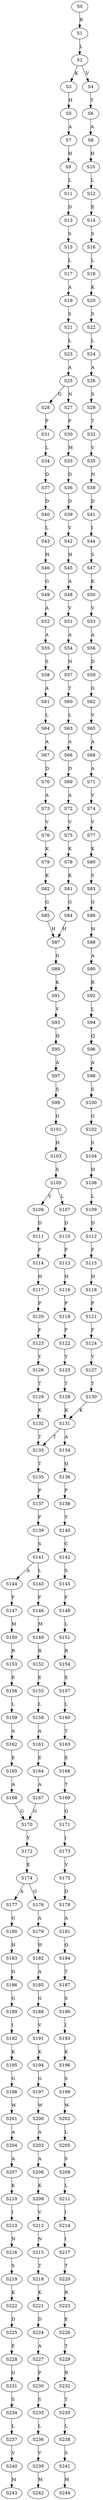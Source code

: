 strict digraph  {
	S0 -> S1 [ label = R ];
	S1 -> S2 [ label = L ];
	S2 -> S3 [ label = K ];
	S2 -> S4 [ label = V ];
	S3 -> S5 [ label = H ];
	S4 -> S6 [ label = Y ];
	S5 -> S7 [ label = A ];
	S6 -> S8 [ label = A ];
	S7 -> S9 [ label = H ];
	S8 -> S10 [ label = H ];
	S9 -> S11 [ label = L ];
	S10 -> S12 [ label = L ];
	S11 -> S13 [ label = D ];
	S12 -> S14 [ label = E ];
	S13 -> S15 [ label = S ];
	S14 -> S16 [ label = S ];
	S15 -> S17 [ label = L ];
	S16 -> S18 [ label = L ];
	S17 -> S19 [ label = A ];
	S18 -> S20 [ label = K ];
	S19 -> S21 [ label = S ];
	S20 -> S22 [ label = S ];
	S21 -> S23 [ label = L ];
	S22 -> S24 [ label = L ];
	S23 -> S25 [ label = A ];
	S24 -> S26 [ label = A ];
	S25 -> S27 [ label = N ];
	S25 -> S28 [ label = G ];
	S26 -> S29 [ label = S ];
	S27 -> S30 [ label = P ];
	S28 -> S31 [ label = P ];
	S29 -> S32 [ label = T ];
	S30 -> S33 [ label = M ];
	S31 -> S34 [ label = L ];
	S32 -> S35 [ label = V ];
	S33 -> S36 [ label = D ];
	S34 -> S37 [ label = D ];
	S35 -> S38 [ label = N ];
	S36 -> S39 [ label = D ];
	S37 -> S40 [ label = D ];
	S38 -> S41 [ label = D ];
	S39 -> S42 [ label = V ];
	S40 -> S43 [ label = L ];
	S41 -> S44 [ label = I ];
	S42 -> S45 [ label = H ];
	S43 -> S46 [ label = H ];
	S44 -> S47 [ label = S ];
	S45 -> S48 [ label = A ];
	S46 -> S49 [ label = G ];
	S47 -> S50 [ label = K ];
	S48 -> S51 [ label = V ];
	S49 -> S52 [ label = A ];
	S50 -> S53 [ label = V ];
	S51 -> S54 [ label = A ];
	S52 -> S55 [ label = A ];
	S53 -> S56 [ label = A ];
	S54 -> S57 [ label = N ];
	S55 -> S58 [ label = S ];
	S56 -> S59 [ label = D ];
	S57 -> S60 [ label = T ];
	S58 -> S61 [ label = A ];
	S59 -> S62 [ label = G ];
	S60 -> S63 [ label = L ];
	S61 -> S64 [ label = L ];
	S62 -> S65 [ label = V ];
	S63 -> S66 [ label = A ];
	S64 -> S67 [ label = A ];
	S65 -> S68 [ label = A ];
	S66 -> S69 [ label = D ];
	S67 -> S70 [ label = D ];
	S68 -> S71 [ label = A ];
	S69 -> S72 [ label = A ];
	S70 -> S73 [ label = A ];
	S71 -> S74 [ label = V ];
	S72 -> S75 [ label = V ];
	S73 -> S76 [ label = V ];
	S74 -> S77 [ label = V ];
	S75 -> S78 [ label = K ];
	S76 -> S79 [ label = K ];
	S77 -> S80 [ label = K ];
	S78 -> S81 [ label = K ];
	S79 -> S82 [ label = K ];
	S80 -> S83 [ label = S ];
	S81 -> S84 [ label = G ];
	S82 -> S85 [ label = G ];
	S83 -> S86 [ label = G ];
	S84 -> S87 [ label = H ];
	S85 -> S87 [ label = H ];
	S86 -> S88 [ label = H ];
	S87 -> S89 [ label = G ];
	S88 -> S90 [ label = A ];
	S89 -> S91 [ label = K ];
	S90 -> S92 [ label = R ];
	S91 -> S93 [ label = V ];
	S92 -> S94 [ label = L ];
	S93 -> S95 [ label = Q ];
	S94 -> S96 [ label = Q ];
	S95 -> S97 [ label = A ];
	S96 -> S98 [ label = A ];
	S97 -> S99 [ label = S ];
	S98 -> S100 [ label = S ];
	S99 -> S101 [ label = G ];
	S100 -> S102 [ label = G ];
	S101 -> S103 [ label = H ];
	S102 -> S104 [ label = S ];
	S103 -> S105 [ label = S ];
	S104 -> S106 [ label = H ];
	S105 -> S107 [ label = L ];
	S105 -> S108 [ label = V ];
	S106 -> S109 [ label = L ];
	S107 -> S110 [ label = D ];
	S108 -> S111 [ label = D ];
	S109 -> S112 [ label = D ];
	S110 -> S113 [ label = F ];
	S111 -> S114 [ label = F ];
	S112 -> S115 [ label = F ];
	S113 -> S116 [ label = H ];
	S114 -> S117 [ label = H ];
	S115 -> S118 [ label = H ];
	S116 -> S119 [ label = P ];
	S117 -> S120 [ label = P ];
	S118 -> S121 [ label = P ];
	S119 -> S122 [ label = F ];
	S120 -> S123 [ label = F ];
	S121 -> S124 [ label = F ];
	S122 -> S125 [ label = Y ];
	S123 -> S126 [ label = Y ];
	S124 -> S127 [ label = Y ];
	S125 -> S128 [ label = T ];
	S126 -> S129 [ label = T ];
	S127 -> S130 [ label = T ];
	S128 -> S131 [ label = K ];
	S129 -> S132 [ label = K ];
	S130 -> S131 [ label = K ];
	S131 -> S133 [ label = T ];
	S131 -> S134 [ label = A ];
	S132 -> S133 [ label = T ];
	S133 -> S135 [ label = T ];
	S134 -> S136 [ label = Q ];
	S135 -> S137 [ label = P ];
	S136 -> S138 [ label = P ];
	S137 -> S139 [ label = F ];
	S138 -> S140 [ label = Y ];
	S139 -> S141 [ label = S ];
	S140 -> S142 [ label = C ];
	S141 -> S143 [ label = L ];
	S141 -> S144 [ label = A ];
	S142 -> S145 [ label = S ];
	S143 -> S146 [ label = F ];
	S144 -> S147 [ label = F ];
	S145 -> S148 [ label = F ];
	S146 -> S149 [ label = M ];
	S147 -> S150 [ label = M ];
	S148 -> S151 [ label = L ];
	S149 -> S152 [ label = R ];
	S150 -> S153 [ label = R ];
	S151 -> S154 [ label = R ];
	S152 -> S155 [ label = E ];
	S153 -> S156 [ label = E ];
	S154 -> S157 [ label = E ];
	S155 -> S158 [ label = L ];
	S156 -> S159 [ label = L ];
	S157 -> S160 [ label = L ];
	S158 -> S161 [ label = A ];
	S159 -> S162 [ label = A ];
	S160 -> S163 [ label = T ];
	S161 -> S164 [ label = E ];
	S162 -> S165 [ label = E ];
	S163 -> S166 [ label = E ];
	S164 -> S167 [ label = A ];
	S165 -> S168 [ label = A ];
	S166 -> S169 [ label = T ];
	S167 -> S170 [ label = G ];
	S168 -> S170 [ label = G ];
	S169 -> S171 [ label = G ];
	S170 -> S172 [ label = Y ];
	S171 -> S173 [ label = I ];
	S172 -> S174 [ label = E ];
	S173 -> S175 [ label = V ];
	S174 -> S176 [ label = G ];
	S174 -> S177 [ label = A ];
	S175 -> S178 [ label = D ];
	S176 -> S179 [ label = A ];
	S177 -> S180 [ label = G ];
	S178 -> S181 [ label = A ];
	S179 -> S182 [ label = H ];
	S180 -> S183 [ label = H ];
	S181 -> S184 [ label = Q ];
	S182 -> S185 [ label = A ];
	S183 -> S186 [ label = G ];
	S184 -> S187 [ label = T ];
	S185 -> S188 [ label = G ];
	S186 -> S189 [ label = G ];
	S187 -> S190 [ label = S ];
	S188 -> S191 [ label = V ];
	S189 -> S192 [ label = I ];
	S190 -> S193 [ label = I ];
	S191 -> S194 [ label = K ];
	S192 -> S195 [ label = K ];
	S193 -> S196 [ label = K ];
	S194 -> S197 [ label = G ];
	S195 -> S198 [ label = G ];
	S196 -> S199 [ label = S ];
	S197 -> S200 [ label = W ];
	S198 -> S201 [ label = W ];
	S199 -> S202 [ label = W ];
	S200 -> S203 [ label = A ];
	S201 -> S204 [ label = A ];
	S202 -> S205 [ label = L ];
	S203 -> S206 [ label = A ];
	S204 -> S207 [ label = A ];
	S205 -> S208 [ label = S ];
	S206 -> S209 [ label = K ];
	S207 -> S210 [ label = K ];
	S208 -> S211 [ label = L ];
	S209 -> S212 [ label = V ];
	S210 -> S213 [ label = I ];
	S211 -> S214 [ label = I ];
	S212 -> S215 [ label = N ];
	S213 -> S216 [ label = N ];
	S214 -> S217 [ label = I ];
	S215 -> S218 [ label = T ];
	S216 -> S219 [ label = S ];
	S217 -> S220 [ label = T ];
	S218 -> S221 [ label = K ];
	S219 -> S222 [ label = K ];
	S220 -> S223 [ label = R ];
	S221 -> S224 [ label = D ];
	S222 -> S225 [ label = D ];
	S223 -> S226 [ label = E ];
	S224 -> S227 [ label = A ];
	S225 -> S228 [ label = E ];
	S226 -> S229 [ label = T ];
	S227 -> S230 [ label = P ];
	S228 -> S231 [ label = G ];
	S229 -> S232 [ label = R ];
	S230 -> S233 [ label = S ];
	S231 -> S234 [ label = S ];
	S232 -> S235 [ label = T ];
	S233 -> S236 [ label = L ];
	S234 -> S237 [ label = L ];
	S235 -> S238 [ label = L ];
	S236 -> S239 [ label = V ];
	S237 -> S240 [ label = V ];
	S238 -> S241 [ label = S ];
	S239 -> S242 [ label = M ];
	S240 -> S243 [ label = M ];
	S241 -> S244 [ label = M ];
}
